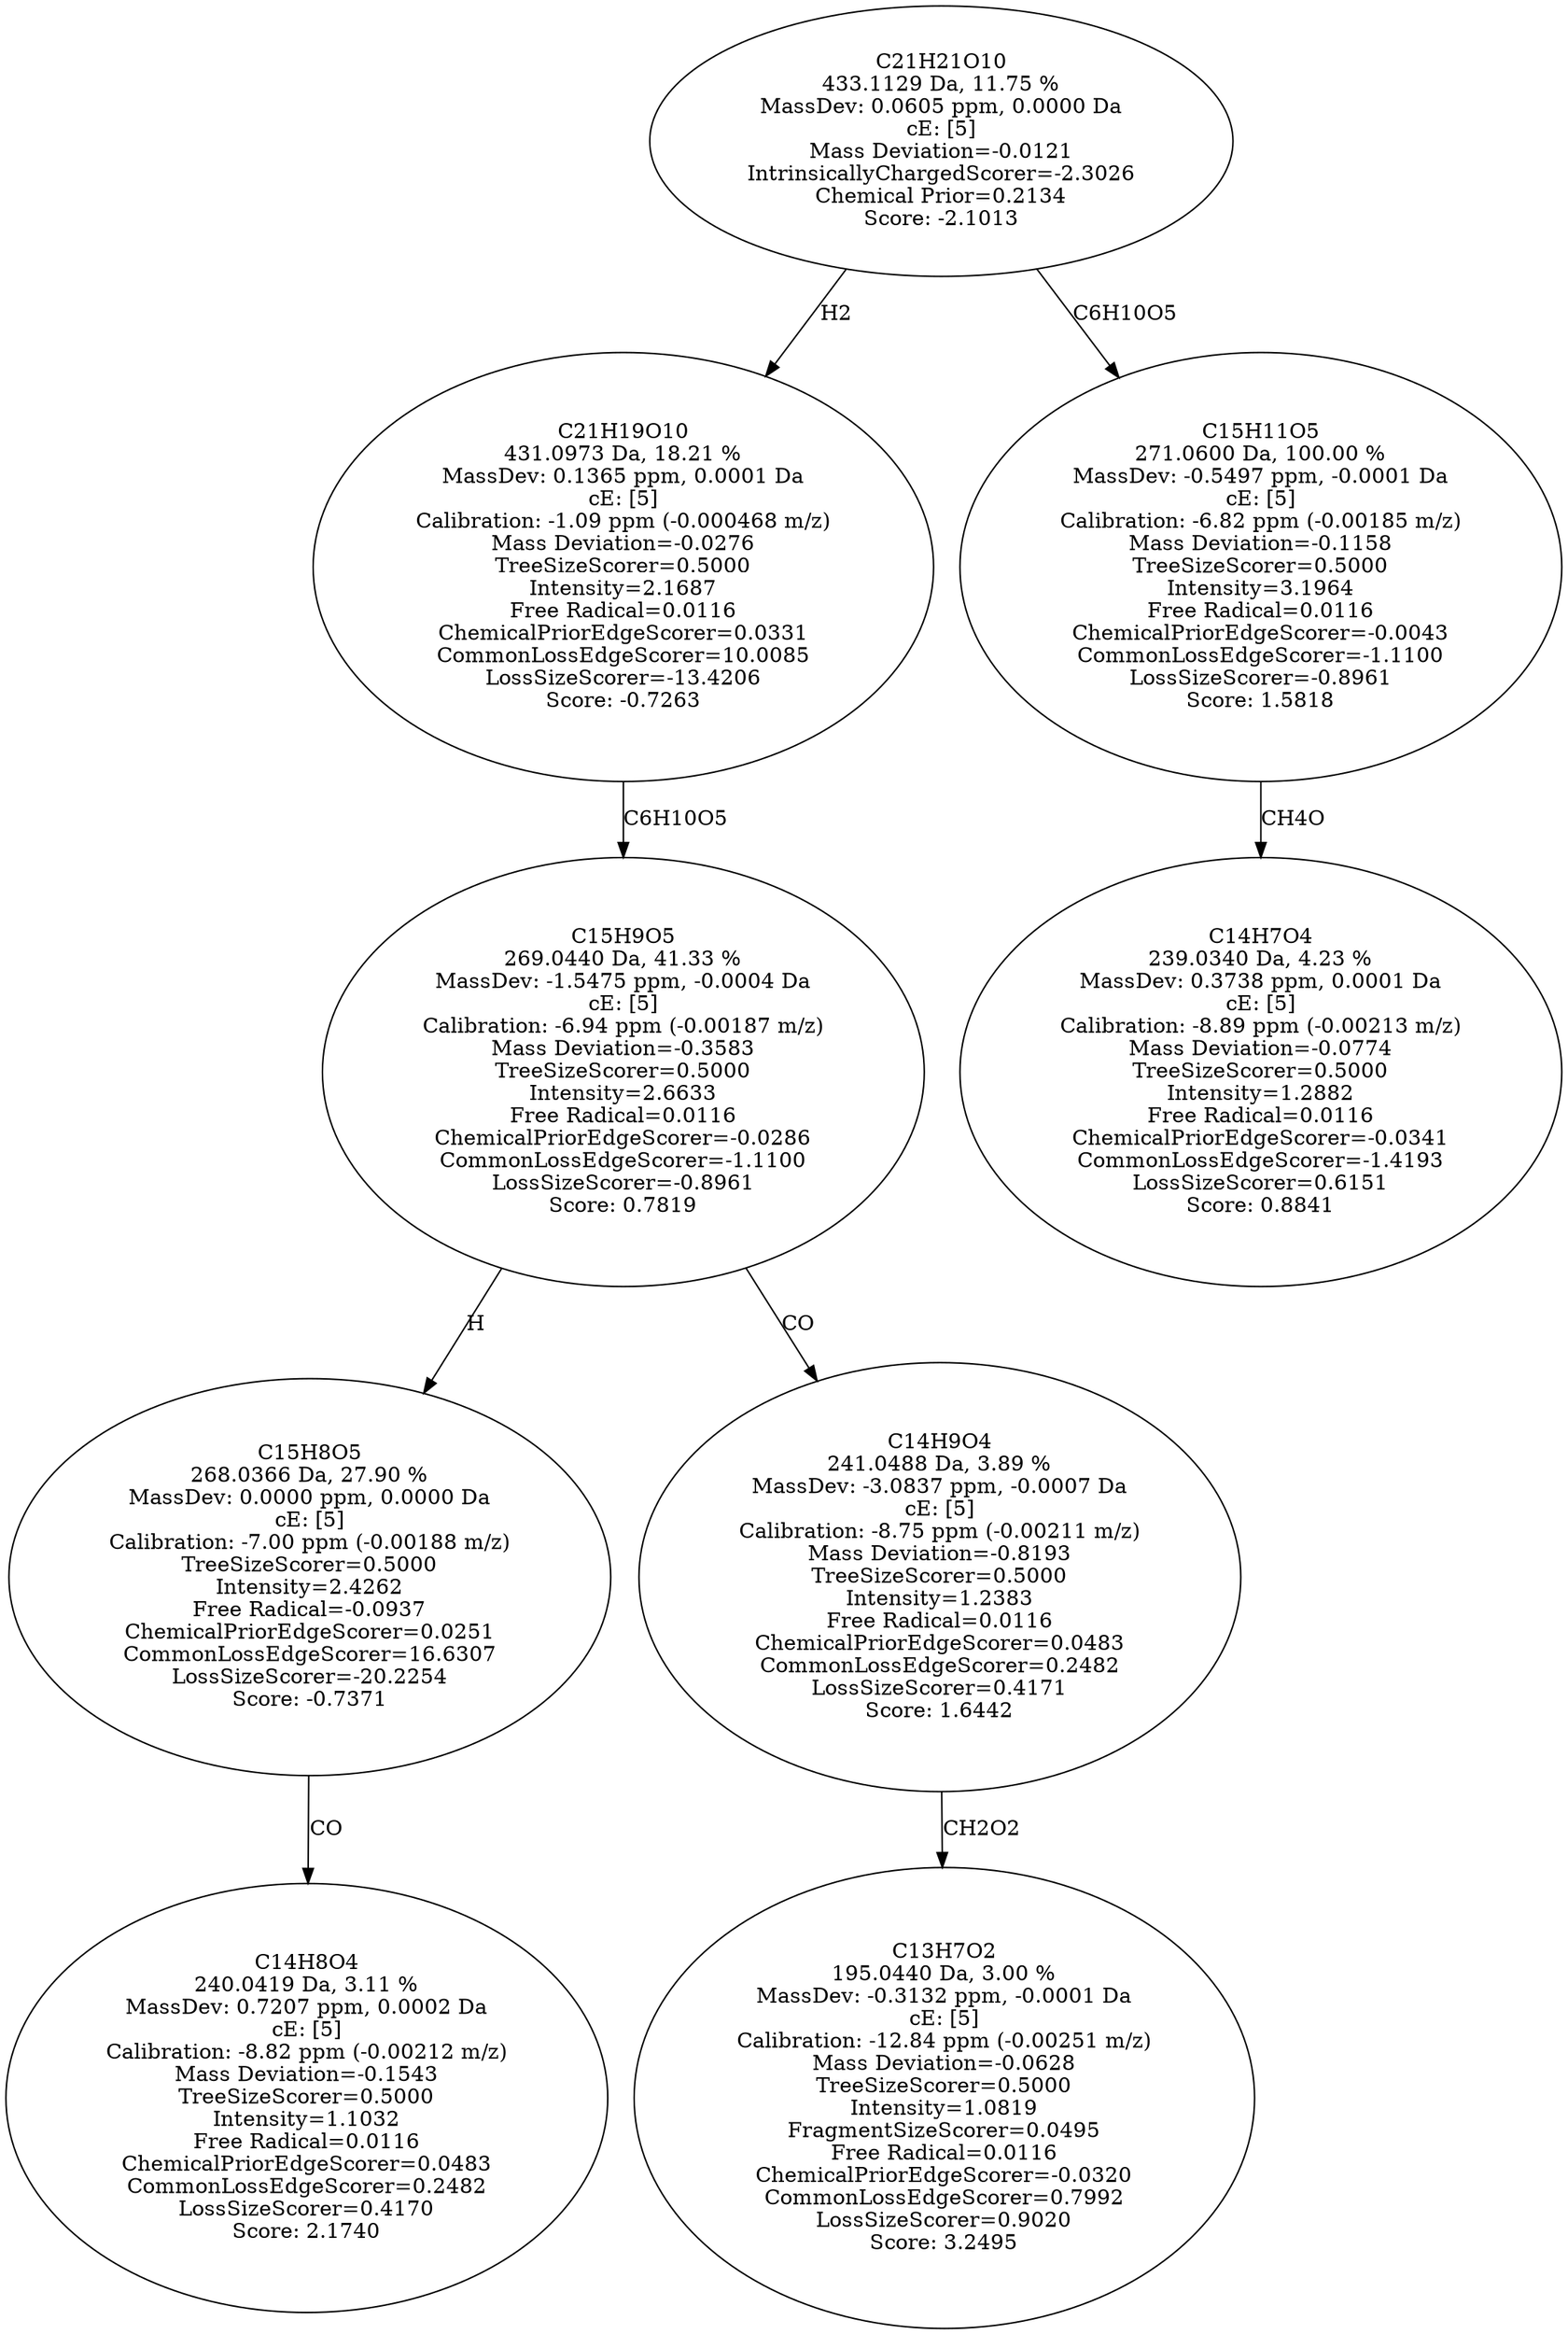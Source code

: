 strict digraph {
v1 [label="C14H8O4\n240.0419 Da, 3.11 %\nMassDev: 0.7207 ppm, 0.0002 Da\ncE: [5]\nCalibration: -8.82 ppm (-0.00212 m/z)\nMass Deviation=-0.1543\nTreeSizeScorer=0.5000\nIntensity=1.1032\nFree Radical=0.0116\nChemicalPriorEdgeScorer=0.0483\nCommonLossEdgeScorer=0.2482\nLossSizeScorer=0.4170\nScore: 2.1740"];
v2 [label="C15H8O5\n268.0366 Da, 27.90 %\nMassDev: 0.0000 ppm, 0.0000 Da\ncE: [5]\nCalibration: -7.00 ppm (-0.00188 m/z)\nTreeSizeScorer=0.5000\nIntensity=2.4262\nFree Radical=-0.0937\nChemicalPriorEdgeScorer=0.0251\nCommonLossEdgeScorer=16.6307\nLossSizeScorer=-20.2254\nScore: -0.7371"];
v3 [label="C13H7O2\n195.0440 Da, 3.00 %\nMassDev: -0.3132 ppm, -0.0001 Da\ncE: [5]\nCalibration: -12.84 ppm (-0.00251 m/z)\nMass Deviation=-0.0628\nTreeSizeScorer=0.5000\nIntensity=1.0819\nFragmentSizeScorer=0.0495\nFree Radical=0.0116\nChemicalPriorEdgeScorer=-0.0320\nCommonLossEdgeScorer=0.7992\nLossSizeScorer=0.9020\nScore: 3.2495"];
v4 [label="C14H9O4\n241.0488 Da, 3.89 %\nMassDev: -3.0837 ppm, -0.0007 Da\ncE: [5]\nCalibration: -8.75 ppm (-0.00211 m/z)\nMass Deviation=-0.8193\nTreeSizeScorer=0.5000\nIntensity=1.2383\nFree Radical=0.0116\nChemicalPriorEdgeScorer=0.0483\nCommonLossEdgeScorer=0.2482\nLossSizeScorer=0.4171\nScore: 1.6442"];
v5 [label="C15H9O5\n269.0440 Da, 41.33 %\nMassDev: -1.5475 ppm, -0.0004 Da\ncE: [5]\nCalibration: -6.94 ppm (-0.00187 m/z)\nMass Deviation=-0.3583\nTreeSizeScorer=0.5000\nIntensity=2.6633\nFree Radical=0.0116\nChemicalPriorEdgeScorer=-0.0286\nCommonLossEdgeScorer=-1.1100\nLossSizeScorer=-0.8961\nScore: 0.7819"];
v6 [label="C21H19O10\n431.0973 Da, 18.21 %\nMassDev: 0.1365 ppm, 0.0001 Da\ncE: [5]\nCalibration: -1.09 ppm (-0.000468 m/z)\nMass Deviation=-0.0276\nTreeSizeScorer=0.5000\nIntensity=2.1687\nFree Radical=0.0116\nChemicalPriorEdgeScorer=0.0331\nCommonLossEdgeScorer=10.0085\nLossSizeScorer=-13.4206\nScore: -0.7263"];
v7 [label="C14H7O4\n239.0340 Da, 4.23 %\nMassDev: 0.3738 ppm, 0.0001 Da\ncE: [5]\nCalibration: -8.89 ppm (-0.00213 m/z)\nMass Deviation=-0.0774\nTreeSizeScorer=0.5000\nIntensity=1.2882\nFree Radical=0.0116\nChemicalPriorEdgeScorer=-0.0341\nCommonLossEdgeScorer=-1.4193\nLossSizeScorer=0.6151\nScore: 0.8841"];
v8 [label="C15H11O5\n271.0600 Da, 100.00 %\nMassDev: -0.5497 ppm, -0.0001 Da\ncE: [5]\nCalibration: -6.82 ppm (-0.00185 m/z)\nMass Deviation=-0.1158\nTreeSizeScorer=0.5000\nIntensity=3.1964\nFree Radical=0.0116\nChemicalPriorEdgeScorer=-0.0043\nCommonLossEdgeScorer=-1.1100\nLossSizeScorer=-0.8961\nScore: 1.5818"];
v9 [label="C21H21O10\n433.1129 Da, 11.75 %\nMassDev: 0.0605 ppm, 0.0000 Da\ncE: [5]\nMass Deviation=-0.0121\nIntrinsicallyChargedScorer=-2.3026\nChemical Prior=0.2134\nScore: -2.1013"];
v2 -> v1 [label="CO"];
v5 -> v2 [label="H"];
v4 -> v3 [label="CH2O2"];
v5 -> v4 [label="CO"];
v6 -> v5 [label="C6H10O5"];
v9 -> v6 [label="H2"];
v8 -> v7 [label="CH4O"];
v9 -> v8 [label="C6H10O5"];
}